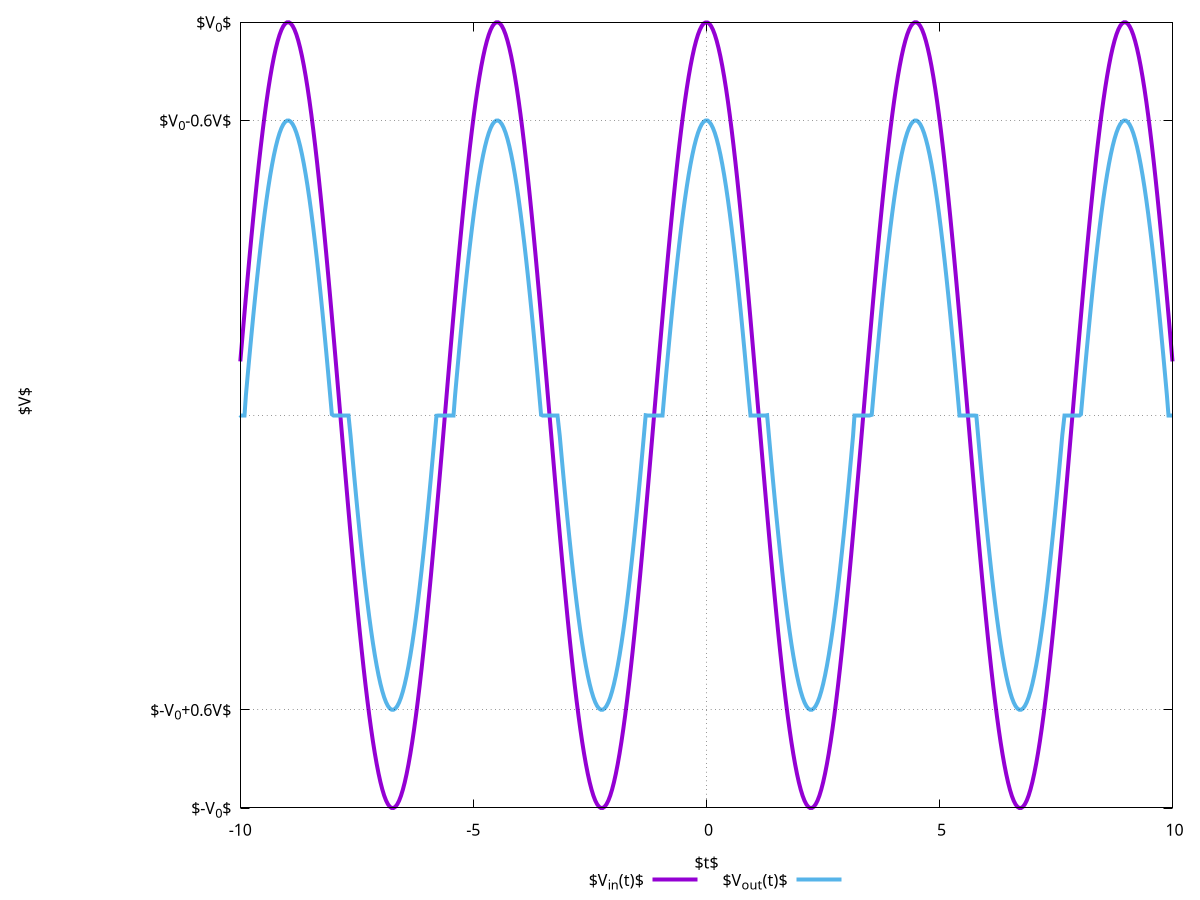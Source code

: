 #set terminal postscript enhanced color solid 24
#set output 'push_pull_follower.eps'

linewidth=4
pointsize=1
arrowwidth=2
#set style line 0 lt 0 lw linewidth pt 0 ps pointsize
set style line 1 lc rgb 'black'  lw linewidth/4 pt 7  ps pointsize  #circle
#set style line 1 lt 1 lw linewidth pt 7  ps pointsize  #circle
set style line 2 lt 1 lw linewidth pt 13 ps pointsize  #diamond
set style line 3 lt 3 lw linewidth pt 9  ps pointsize  #triangle up
set style line 4 lt 4 lw linewidth pt 11 ps pointsize  #triangle down
set style line 5 lt 5 lw linewidth pt 5  ps pointsize  #square
set style line 6 lt 1 lw linewidth pt 6  ps pointsize  #circle hollow
set style line 7 lt 2 lw linewidth pt 12 ps pointsize  #diamond hollow 
set style line 8 lt 8 lw linewidth pt 8  ps pointsize  #triangle up hollow 
set style line 9 lt 9 lw linewidth pt 10 ps pointsize  #triangle down hollow


V0=8;
Vd=2
w=1.4
Vin(t)=V0*cos(w*t)
Vout(t)=(abs(Vin(t))>Vd)? (Vin(t)>0?(Vin(t)-Vd):(Vin(t)+Vd)) : 0


set samples 500
set xlabel '$t$'
#set ylabel '$V$'
set xzeroaxis
set yzeroaxis
set key  below
set lmargin screen .20
set label 1 '$V$' at screen .02, graph .5 rotate by 90

set ytics ('$-V_{0}$' -V0, '$V_{0}$' V0,  '$V_{0}-0.6V$' V0-Vd, '$-V_{0}+0.6V$' -V0+Vd)

plot  \
 Vin(x) t '$V_{in}(t)$' w l ls 2 \
, Vout(x) t '$V_{out}(t)$' w l ls 3 \
, V0-Vd t '' w l ls 0 \
, -V0+Vd t '' w l ls 0


